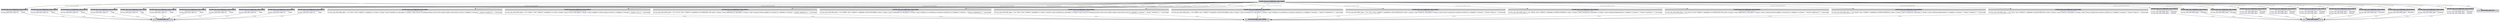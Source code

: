digraph { 
 node [ fontname="DejaVu Sans" ] ; 
	node0 -> node1 [ color=BLACK, label=< <font point-size='10' color='#336633'>rdf:type</font> > ] ;
	node2 -> node3 [ color=BLACK, label=< <font point-size='10' color='#336633'>ns1:has_has_GID-120048_Type-5923</font> > ] ;
	node4 -> node1 [ color=BLACK, label=< <font point-size='10' color='#336633'>rdf:type</font> > ] ;
	node5 -> node6 [ color=BLACK, label=< <font point-size='10' color='#336633'>rdf:type</font> > ] ;
	node7 -> node1 [ color=BLACK, label=< <font point-size='10' color='#336633'>rdf:type</font> > ] ;
	node8 -> node6 [ color=BLACK, label=< <font point-size='10' color='#336633'>rdf:type</font> > ] ;
	node2 -> node9 [ color=BLACK, label=< <font point-size='10' color='#336633'>ns1:has_is_on_GID-103420_Type_5923</font> > ] ;
	node10 -> node11 [ color=BLACK, label=< <font point-size='10' color='#336633'>rdf:type</font> > ] ;
	node13 -> node1 [ color=BLACK, label=< <font point-size='10' color='#336633'>rdf:type</font> > ] ;
	node14 -> node6 [ color=BLACK, label=< <font point-size='10' color='#336633'>rdf:type</font> > ] ;
	node2 -> node16 [ color=BLACK, label=< <font point-size='10' color='#336633'>ns1:has_is_on_GID-103420_Type_5923</font> > ] ;
	node2 -> node17 [ color=BLACK, label=< <font point-size='10' color='#336633'>ns1:has_is_in_GID-132_Type-5923</font> > ] ;
	node2 -> node5 [ color=BLACK, label=< <font point-size='10' color='#336633'>ns1:has_has_GID-120048_Type-5923</font> > ] ;
	node2 -> node19 [ color=BLACK, label=< <font point-size='10' color='#336633'>ns1:has_is_on_GID-103420_Type_5923</font> > ] ;
	node2 -> node20 [ color=BLACK, label=< <font point-size='10' color='#336633'>ns1:has_has_GID-120048_Type-5923</font> > ] ;
	node19 -> node11 [ color=BLACK, label=< <font point-size='10' color='#336633'>rdf:type</font> > ] ;
	node17 -> node1 [ color=BLACK, label=< <font point-size='10' color='#336633'>rdf:type</font> > ] ;
	node2 -> node21 [ color=BLACK, label=< <font point-size='10' color='#336633'>ns1:has_is_on_GID-103420_Type_5923</font> > ] ;
	node3 -> node6 [ color=BLACK, label=< <font point-size='10' color='#336633'>rdf:type</font> > ] ;
	node2 -> node22 [ color=BLACK, label=< <font point-size='10' color='#336633'>ns1:has_is_in_GID-132_Type-5923</font> > ] ;
	node2 -> node23 [ color=BLACK, label=< <font point-size='10' color='#336633'>ns1:has_is_in_GID-132_Type-5923</font> > ] ;
	node2 -> node12 [ color=BLACK, label=< <font point-size='10' color='#336633'>ns1:has_is_in_GID-132_Type-5923</font> > ] ;
	node18 -> node6 [ color=BLACK, label=< <font point-size='10' color='#336633'>rdf:type</font> > ] ;
	node2 -> node25 [ color=BLACK, label=< <font point-size='10' color='#336633'>ns1:has_has_GID-120048_Type-5923</font> > ] ;
	node2 -> node15 [ color=BLACK, label=< <font point-size='10' color='#336633'>ns1:has_is_on_GID-103420_Type_5923</font> > ] ;
	node2 -> node26 [ color=BLACK, label=< <font point-size='10' color='#336633'>ns1:has_is_in_GID-132_Type-5923</font> > ] ;
	node2 -> node24 [ color=BLACK, label=< <font point-size='10' color='#336633'>ns1:has_has_GID-120048_Type-5923</font> > ] ;
	node2 -> node27 [ color=BLACK, label=< <font point-size='10' color='#336633'>ns1:has_is_on_GID-103420_Type_5923</font> > ] ;
	node15 -> node11 [ color=BLACK, label=< <font point-size='10' color='#336633'>rdf:type</font> > ] ;
	node2 -> node28 [ color=BLACK, label=< <font point-size='10' color='#336633'>ns1:has_is_on_GID-103420_Type_5923</font> > ] ;
	node2 -> node29 [ color=BLACK, label=< <font point-size='10' color='#336633'>ns1:has_is_on_GID-103420_Type_5923</font> > ] ;
	node2 -> node14 [ color=BLACK, label=< <font point-size='10' color='#336633'>ns1:has_has_GID-120048_Type-5923</font> > ] ;
	node23 -> node1 [ color=BLACK, label=< <font point-size='10' color='#336633'>rdf:type</font> > ] ;
	node2 -> node30 [ color=BLACK, label=< <font point-size='10' color='#336633'>ns1:has_has_GID-120048_Type-5923</font> > ] ;
	node12 -> node1 [ color=BLACK, label=< <font point-size='10' color='#336633'>rdf:type</font> > ] ;
	node31 -> node1 [ color=BLACK, label=< <font point-size='10' color='#336633'>rdf:type</font> > ] ;
	node20 -> node6 [ color=BLACK, label=< <font point-size='10' color='#336633'>rdf:type</font> > ] ;
	node26 -> node1 [ color=BLACK, label=< <font point-size='10' color='#336633'>rdf:type</font> > ] ;
	node27 -> node11 [ color=BLACK, label=< <font point-size='10' color='#336633'>rdf:type</font> > ] ;
	node2 -> node32 [ color=BLACK, label=< <font point-size='10' color='#336633'>ns1:has_is_on_GID-103420_Type_5923</font> > ] ;
	node33 -> node6 [ color=BLACK, label=< <font point-size='10' color='#336633'>rdf:type</font> > ] ;
	node29 -> node11 [ color=BLACK, label=< <font point-size='10' color='#336633'>rdf:type</font> > ] ;
	node32 -> node11 [ color=BLACK, label=< <font point-size='10' color='#336633'>rdf:type</font> > ] ;
	node21 -> node11 [ color=BLACK, label=< <font point-size='10' color='#336633'>rdf:type</font> > ] ;
	node2 -> node31 [ color=BLACK, label=< <font point-size='10' color='#336633'>ns1:has_is_in_GID-132_Type-5923</font> > ] ;
	node2 -> node4 [ color=BLACK, label=< <font point-size='10' color='#336633'>ns1:has_is_in_GID-132_Type-5923</font> > ] ;
	node2 -> node7 [ color=BLACK, label=< <font point-size='10' color='#336633'>ns1:has_is_in_GID-132_Type-5923</font> > ] ;
	node34 -> node11 [ color=BLACK, label=< <font point-size='10' color='#336633'>rdf:type</font> > ] ;
	node35 -> node1 [ color=BLACK, label=< <font point-size='10' color='#336633'>rdf:type</font> > ] ;
	node2 -> node36 [ color=BLACK, label=< <font point-size='10' color='#336633'>ns1:has_has_GID-120048_Type-5923</font> > ] ;
	node16 -> node11 [ color=BLACK, label=< <font point-size='10' color='#336633'>rdf:type</font> > ] ;
	node28 -> node11 [ color=BLACK, label=< <font point-size='10' color='#336633'>rdf:type</font> > ] ;
	node2 -> node35 [ color=BLACK, label=< <font point-size='10' color='#336633'>ns1:has_is_in_GID-132_Type-5923</font> > ] ;
	node2 -> node37 [ color=BLACK, label=< <font point-size='10' color='#336633'>rdf:type</font> > ] ;
	node2 -> node34 [ color=BLACK, label=< <font point-size='10' color='#336633'>ns1:has_is_on_GID-103420_Type_5923</font> > ] ;
	node24 -> node6 [ color=BLACK, label=< <font point-size='10' color='#336633'>rdf:type</font> > ] ;
	node22 -> node1 [ color=BLACK, label=< <font point-size='10' color='#336633'>rdf:type</font> > ] ;
	node2 -> node0 [ color=BLACK, label=< <font point-size='10' color='#336633'>ns1:has_is_in_GID-132_Type-5923</font> > ] ;
	node2 -> node13 [ color=BLACK, label=< <font point-size='10' color='#336633'>ns1:has_is_in_GID-132_Type-5923</font> > ] ;
	node9 -> node11 [ color=BLACK, label=< <font point-size='10' color='#336633'>rdf:type</font> > ] ;
	node36 -> node6 [ color=BLACK, label=< <font point-size='10' color='#336633'>rdf:type</font> > ] ;
	node2 -> node33 [ color=BLACK, label=< <font point-size='10' color='#336633'>ns1:has_has_GID-120048_Type-5923</font> > ] ;
	node2 -> node8 [ color=BLACK, label=< <font point-size='10' color='#336633'>ns1:has_has_GID-120048_Type-5923</font> > ] ;
	node25 -> node6 [ color=BLACK, label=< <font point-size='10' color='#336633'>rdf:type</font> > ] ;
	node30 -> node6 [ color=BLACK, label=< <font point-size='10' color='#336633'>rdf:type</font> > ] ;
	node2 -> node10 [ color=BLACK, label=< <font point-size='10' color='#336633'>ns1:has_is_on_GID-103420_Type_5923</font> > ] ;
	node2 -> node18 [ color=BLACK, label=< <font point-size='10' color='#336633'>ns1:has_has_GID-120048_Type-5923</font> > ] ;
# f1fe901350c3e4c438f839de1296c62b0b21 node0
node0 [ shape=none, color=black label=< <table color='#666666' cellborder='0' cellspacing='0' border='1'><tr><td colspan='2' bgcolor='grey'><B>f1fe901350c3e4c438f839de1296c62b0b21</B></td></tr><tr><td href='f1fe901350c3e4c438f839de1296c62b0b21' bgcolor='#eeeeee' colspan='2'><font point-size='10' color='#6666ff'>f1fe901350c3e4c438f839de1296c62b0b21</font></td></tr><tr><td align='left'>ns1:has_name_GID-2_Type-132</td><td align='left'>&quot;Sicilia&quot;</td></tr></table> > ] 
# http://knowdive.disi.unitn.it/etype#Location_GID-132 node1
node1 [ shape=none, color=black label=< <table color='#666666' cellborder='0' cellspacing='0' border='1'><tr><td colspan='2' bgcolor='grey'><B>Location_GID-132</B></td></tr><tr><td href='http://knowdive.disi.unitn.it/etype#Location_GID-132' bgcolor='#eeeeee' colspan='2'><font point-size='10' color='#6666ff'>http://knowdive.disi.unitn.it/etype#Location_GID-132</font></td></tr></table> > ] 
# f1fe901350c3e4c438f839de1296c62b0b4 node2
node2 [ shape=none, color=black label=< <table color='#666666' cellborder='0' cellspacing='0' border='1'><tr><td colspan='2' bgcolor='grey'><B>f1fe901350c3e4c438f839de1296c62b0b4</B></td></tr><tr><td href='f1fe901350c3e4c438f839de1296c62b0b4' bgcolor='#eeeeee' colspan='2'><font point-size='10' color='#6666ff'>f1fe901350c3e4c438f839de1296c62b0b4</font></td></tr></table> > ] 
# f1fe901350c3e4c438f839de1296c62b0b22 node3
node3 [ shape=none, color=black label=< <table color='#666666' cellborder='0' cellspacing='0' border='1'><tr><td colspan='2' bgcolor='grey'><B>f1fe901350c3e4c438f839de1296c62b0b22</B></td></tr><tr><td href='f1fe901350c3e4c438f839de1296c62b0b22' bgcolor='#eeeeee' colspan='2'><font point-size='10' color='#6666ff'>f1fe901350c3e4c438f839de1296c62b0b22</font></td></tr><tr><td align='left'>ns1:has_class_GID-43482_Type-1</td><td align='left'>&quot;{&quot;id&quot;:&quot;5813&quot;,&quot;kind&quot;:&quot;CONCEPT&quot;,&quot;probability&quot;:1.0,&quot;name&quot;:{&quot;strings&quot;:{&quot;eng&quot;:[&quot;lockdown&quot;]}},&quot;description&quot;:{&quot;strings&quot;:{&quot;eng&quot;:[&quot;the act of confining prisoners to their cells (usually to regain control during a riot)&quot;]}},&quot;metadata&quot;:{&quot;summary&quot;:&quot;&quot;,&quot;lemma&quot;:&quot;lockdown&quot;}}&quot;^^xsd:Concept</td></tr></table> > ] 
# f1fe901350c3e4c438f839de1296c62b0b29 node4
node4 [ shape=none, color=black label=< <table color='#666666' cellborder='0' cellspacing='0' border='1'><tr><td colspan='2' bgcolor='grey'><B>f1fe901350c3e4c438f839de1296c62b0b29</B></td></tr><tr><td href='f1fe901350c3e4c438f839de1296c62b0b29' bgcolor='#eeeeee' colspan='2'><font point-size='10' color='#6666ff'>f1fe901350c3e4c438f839de1296c62b0b29</font></td></tr><tr><td align='left'>ns1:has_name_GID-2_Type-132</td><td align='left'>&quot;Sicilia&quot;</td></tr></table> > ] 
# f1fe901350c3e4c438f839de1296c62b0b16 node5
node5 [ shape=none, color=black label=< <table color='#666666' cellborder='0' cellspacing='0' border='1'><tr><td colspan='2' bgcolor='grey'><B>f1fe901350c3e4c438f839de1296c62b0b16</B></td></tr><tr><td href='f1fe901350c3e4c438f839de1296c62b0b16' bgcolor='#eeeeee' colspan='2'><font point-size='10' color='#6666ff'>f1fe901350c3e4c438f839de1296c62b0b16</font></td></tr><tr><td align='left'>ns1:has_class_GID-43482_Type-1</td><td align='left'>&quot;{&quot;id&quot;:&quot;46326&quot;,&quot;kind&quot;:&quot;CONCEPT&quot;,&quot;probability&quot;:0.24449877440929413,&quot;name&quot;:{&quot;strings&quot;:{&quot;eng&quot;:[&quot;essential&quot;]}},&quot;description&quot;:{&quot;strings&quot;:{&quot;eng&quot;:[&quot;anything indispensable&quot;]}},&quot;metadata&quot;:{&quot;summary&quot;:&quot;&quot;,&quot;lemma&quot;:&quot;essential&quot;}}&quot;^^xsd:Concept</td></tr></table> > ] 
# http://knowdive.disi.unitn.it/etype#RestrictionType_GID-120048 node6
node6 [ shape=none, color=black label=< <table color='#666666' cellborder='0' cellspacing='0' border='1'><tr><td colspan='2' bgcolor='grey'><B>RestrictionType_GID-120048</B></td></tr><tr><td href='http://knowdive.disi.unitn.it/etype#RestrictionType_GID-120048' bgcolor='#eeeeee' colspan='2'><font point-size='10' color='#6666ff'>http://knowdive.disi.unitn.it/etype#RestrictionType_GID-120048</font></td></tr></table> > ] 
# f1fe901350c3e4c438f839de1296c62b0b3 node7
node7 [ shape=none, color=black label=< <table color='#666666' cellborder='0' cellspacing='0' border='1'><tr><td colspan='2' bgcolor='grey'><B>f1fe901350c3e4c438f839de1296c62b0b3</B></td></tr><tr><td href='f1fe901350c3e4c438f839de1296c62b0b3' bgcolor='#eeeeee' colspan='2'><font point-size='10' color='#6666ff'>f1fe901350c3e4c438f839de1296c62b0b3</font></td></tr><tr><td align='left'>ns1:has_name_GID-2_Type-132</td><td align='left'>&quot;India&quot;</td></tr></table> > ] 
# f1fe901350c3e4c438f839de1296c62b0b8 node8
node8 [ shape=none, color=black label=< <table color='#666666' cellborder='0' cellspacing='0' border='1'><tr><td colspan='2' bgcolor='grey'><B>f1fe901350c3e4c438f839de1296c62b0b8</B></td></tr><tr><td href='f1fe901350c3e4c438f839de1296c62b0b8' bgcolor='#eeeeee' colspan='2'><font point-size='10' color='#6666ff'>f1fe901350c3e4c438f839de1296c62b0b8</font></td></tr><tr><td align='left'>ns1:has_class_GID-43482_Type-1</td><td align='left'>&quot;{&quot;id&quot;:&quot;89909&quot;,&quot;kind&quot;:&quot;CONCEPT&quot;,&quot;probability&quot;:0.639143705368042,&quot;name&quot;:{&quot;strings&quot;:{&quot;eng&quot;:[&quot;institutional&quot;]}},&quot;description&quot;:{&quot;strings&quot;:{&quot;eng&quot;:[&quot;relating to or constituting or involving an institution&quot;]}},&quot;metadata&quot;:{&quot;summary&quot;:&quot;&quot;,&quot;lemma&quot;:&quot;institutional&quot;}}&quot;^^xsd:Concept</td></tr></table> > ] 
# f1fe901350c3e4c438f839de1296c62b0b34 node9
node9 [ shape=none, color=black label=< <table color='#666666' cellborder='0' cellspacing='0' border='1'><tr><td colspan='2' bgcolor='grey'><B>f1fe901350c3e4c438f839de1296c62b0b34</B></td></tr><tr><td href='f1fe901350c3e4c438f839de1296c62b0b34' bgcolor='#eeeeee' colspan='2'><font point-size='10' color='#6666ff'>f1fe901350c3e4c438f839de1296c62b0b34</font></td></tr><tr><td align='left'>ns1:has_class_GID-43482_Type-1</td><td align='left'>&quot;3/22/2020&quot;</td></tr><tr><td align='left'>ns1:has_class_GID-43482_Type-1</td><td align='left'>&quot;5/4/2020&quot;</td></tr></table> > ] 
# f1fe901350c3e4c438f839de1296c62b0b12 node10
node10 [ shape=none, color=black label=< <table color='#666666' cellborder='0' cellspacing='0' border='1'><tr><td colspan='2' bgcolor='grey'><B>f1fe901350c3e4c438f839de1296c62b0b12</B></td></tr><tr><td href='f1fe901350c3e4c438f839de1296c62b0b12' bgcolor='#eeeeee' colspan='2'><font point-size='10' color='#6666ff'>f1fe901350c3e4c438f839de1296c62b0b12</font></td></tr><tr><td align='left'>ns1:has_class_GID-43482_Type-1</td><td align='left'>&quot;3/25/2020&quot;</td></tr></table> > ] 
# http://knowdive.disi.unitn.it/etype#Date_GID-103420 node11
node11 [ shape=none, color=black label=< <table color='#666666' cellborder='0' cellspacing='0' border='1'><tr><td colspan='2' bgcolor='grey'><B>Date_GID-103420</B></td></tr><tr><td href='http://knowdive.disi.unitn.it/etype#Date_GID-103420' bgcolor='#eeeeee' colspan='2'><font point-size='10' color='#6666ff'>http://knowdive.disi.unitn.it/etype#Date_GID-103420</font></td></tr></table> > ] 
# f1fe901350c3e4c438f839de1296c62b0b6 node12
node12 [ shape=none, color=black label=< <table color='#666666' cellborder='0' cellspacing='0' border='1'><tr><td colspan='2' bgcolor='grey'><B>f1fe901350c3e4c438f839de1296c62b0b6</B></td></tr><tr><td href='f1fe901350c3e4c438f839de1296c62b0b6' bgcolor='#eeeeee' colspan='2'><font point-size='10' color='#6666ff'>f1fe901350c3e4c438f839de1296c62b0b6</font></td></tr><tr><td align='left'>ns1:has_name_GID-2_Type-132</td><td align='left'>&quot;India&quot;</td></tr></table> > ] 
# f1fe901350c3e4c438f839de1296c62b0b32 node13
node13 [ shape=none, color=black label=< <table color='#666666' cellborder='0' cellspacing='0' border='1'><tr><td colspan='2' bgcolor='grey'><B>f1fe901350c3e4c438f839de1296c62b0b32</B></td></tr><tr><td href='f1fe901350c3e4c438f839de1296c62b0b32' bgcolor='#eeeeee' colspan='2'><font point-size='10' color='#6666ff'>f1fe901350c3e4c438f839de1296c62b0b32</font></td></tr><tr><td align='left'>ns1:has_name_GID-2_Type-132</td><td align='left'>&quot;Sicilia&quot;</td></tr></table> > ] 
# f1fe901350c3e4c438f839de1296c62b0b33 node14
node14 [ shape=none, color=black label=< <table color='#666666' cellborder='0' cellspacing='0' border='1'><tr><td colspan='2' bgcolor='grey'><B>f1fe901350c3e4c438f839de1296c62b0b33</B></td></tr><tr><td href='f1fe901350c3e4c438f839de1296c62b0b33' bgcolor='#eeeeee' colspan='2'><font point-size='10' color='#6666ff'>f1fe901350c3e4c438f839de1296c62b0b33</font></td></tr><tr><td align='left'>ns1:has_class_GID-43482_Type-1</td><td align='left'>&quot;{&quot;id&quot;:&quot;106411&quot;,&quot;kind&quot;:&quot;CONCEPT&quot;,&quot;probability&quot;:1.0,&quot;name&quot;:{&quot;strings&quot;:{&quot;eng&quot;:[&quot;non&quot;]}},&quot;description&quot;:{&quot;strings&quot;:{&quot;eng&quot;:[&quot;negation of a word or group of words&quot;]}},&quot;metadata&quot;:{&quot;summary&quot;:&quot;&quot;,&quot;lemma&quot;:&quot;non&quot;}}&quot;^^xsd:Concept</td></tr></table> > ] 
# f1fe901350c3e4c438f839de1296c62b0b31 node15
node15 [ shape=none, color=black label=< <table color='#666666' cellborder='0' cellspacing='0' border='1'><tr><td colspan='2' bgcolor='grey'><B>f1fe901350c3e4c438f839de1296c62b0b31</B></td></tr><tr><td href='f1fe901350c3e4c438f839de1296c62b0b31' bgcolor='#eeeeee' colspan='2'><font point-size='10' color='#6666ff'>f1fe901350c3e4c438f839de1296c62b0b31</font></td></tr><tr><td align='left'>ns1:has_class_GID-43482_Type-1</td><td align='left'>&quot;3/22/2020&quot;</td></tr><tr><td align='left'>ns1:has_class_GID-43482_Type-1</td><td align='left'>&quot;5/4/2020&quot;</td></tr></table> > ] 
# f1fe901350c3e4c438f839de1296c62b0b1 node16
node16 [ shape=none, color=black label=< <table color='#666666' cellborder='0' cellspacing='0' border='1'><tr><td colspan='2' bgcolor='grey'><B>f1fe901350c3e4c438f839de1296c62b0b1</B></td></tr><tr><td href='f1fe901350c3e4c438f839de1296c62b0b1' bgcolor='#eeeeee' colspan='2'><font point-size='10' color='#6666ff'>f1fe901350c3e4c438f839de1296c62b0b1</font></td></tr><tr><td align='left'>ns1:has_class_GID-43482_Type-1</td><td align='left'>&quot;3/25/2020&quot;</td></tr></table> > ] 
# f1fe901350c3e4c438f839de1296c62b0b25 node17
node17 [ shape=none, color=black label=< <table color='#666666' cellborder='0' cellspacing='0' border='1'><tr><td colspan='2' bgcolor='grey'><B>f1fe901350c3e4c438f839de1296c62b0b25</B></td></tr><tr><td href='f1fe901350c3e4c438f839de1296c62b0b25' bgcolor='#eeeeee' colspan='2'><font point-size='10' color='#6666ff'>f1fe901350c3e4c438f839de1296c62b0b25</font></td></tr><tr><td align='left'>ns1:has_name_GID-2_Type-132</td><td align='left'>&quot;Sicilia&quot;</td></tr></table> > ] 
# f1fe901350c3e4c438f839de1296c62b0b30 node18
node18 [ shape=none, color=black label=< <table color='#666666' cellborder='0' cellspacing='0' border='1'><tr><td colspan='2' bgcolor='grey'><B>f1fe901350c3e4c438f839de1296c62b0b30</B></td></tr><tr><td href='f1fe901350c3e4c438f839de1296c62b0b30' bgcolor='#eeeeee' colspan='2'><font point-size='10' color='#6666ff'>f1fe901350c3e4c438f839de1296c62b0b30</font></td></tr><tr><td align='left'>ns1:has_class_GID-43482_Type-1</td><td align='left'>&quot;{&quot;id&quot;:&quot;46326&quot;,&quot;kind&quot;:&quot;CONCEPT&quot;,&quot;probability&quot;:0.24449877440929413,&quot;name&quot;:{&quot;strings&quot;:{&quot;eng&quot;:[&quot;essential&quot;]}},&quot;description&quot;:{&quot;strings&quot;:{&quot;eng&quot;:[&quot;anything indispensable&quot;]}},&quot;metadata&quot;:{&quot;summary&quot;:&quot;&quot;,&quot;lemma&quot;:&quot;essential&quot;}}&quot;^^xsd:Concept</td></tr></table> > ] 
# f1fe901350c3e4c438f839de1296c62b0b24 node19
node19 [ shape=none, color=black label=< <table color='#666666' cellborder='0' cellspacing='0' border='1'><tr><td colspan='2' bgcolor='grey'><B>f1fe901350c3e4c438f839de1296c62b0b24</B></td></tr><tr><td href='f1fe901350c3e4c438f839de1296c62b0b24' bgcolor='#eeeeee' colspan='2'><font point-size='10' color='#6666ff'>f1fe901350c3e4c438f839de1296c62b0b24</font></td></tr><tr><td align='left'>ns1:has_class_GID-43482_Type-1</td><td align='left'>&quot;3/22/2020&quot;</td></tr><tr><td align='left'>ns1:has_class_GID-43482_Type-1</td><td align='left'>&quot;5/4/2020&quot;</td></tr></table> > ] 
# f1fe901350c3e4c438f839de1296c62b0b23 node20
node20 [ shape=none, color=black label=< <table color='#666666' cellborder='0' cellspacing='0' border='1'><tr><td colspan='2' bgcolor='grey'><B>f1fe901350c3e4c438f839de1296c62b0b23</B></td></tr><tr><td href='f1fe901350c3e4c438f839de1296c62b0b23' bgcolor='#eeeeee' colspan='2'><font point-size='10' color='#6666ff'>f1fe901350c3e4c438f839de1296c62b0b23</font></td></tr><tr><td align='left'>ns1:has_class_GID-43482_Type-1</td><td align='left'>&quot;{&quot;id&quot;:&quot;89909&quot;,&quot;kind&quot;:&quot;CONCEPT&quot;,&quot;probability&quot;:0.639143705368042,&quot;name&quot;:{&quot;strings&quot;:{&quot;eng&quot;:[&quot;institutional&quot;]}},&quot;description&quot;:{&quot;strings&quot;:{&quot;eng&quot;:[&quot;relating to or constituting or involving an institution&quot;]}},&quot;metadata&quot;:{&quot;summary&quot;:&quot;&quot;,&quot;lemma&quot;:&quot;institutional&quot;}}&quot;^^xsd:Concept</td></tr></table> > ] 
# f1fe901350c3e4c438f839de1296c62b0b27 node21
node21 [ shape=none, color=black label=< <table color='#666666' cellborder='0' cellspacing='0' border='1'><tr><td colspan='2' bgcolor='grey'><B>f1fe901350c3e4c438f839de1296c62b0b27</B></td></tr><tr><td href='f1fe901350c3e4c438f839de1296c62b0b27' bgcolor='#eeeeee' colspan='2'><font point-size='10' color='#6666ff'>f1fe901350c3e4c438f839de1296c62b0b27</font></td></tr><tr><td align='left'>ns1:has_class_GID-43482_Type-1</td><td align='left'>&quot;3/22/2020&quot;</td></tr><tr><td align='left'>ns1:has_class_GID-43482_Type-1</td><td align='left'>&quot;5/4/2020&quot;</td></tr></table> > ] 
# f1fe901350c3e4c438f839de1296c62b0b18 node22
node22 [ shape=none, color=black label=< <table color='#666666' cellborder='0' cellspacing='0' border='1'><tr><td colspan='2' bgcolor='grey'><B>f1fe901350c3e4c438f839de1296c62b0b18</B></td></tr><tr><td href='f1fe901350c3e4c438f839de1296c62b0b18' bgcolor='#eeeeee' colspan='2'><font point-size='10' color='#6666ff'>f1fe901350c3e4c438f839de1296c62b0b18</font></td></tr><tr><td align='left'>ns1:has_name_GID-2_Type-132</td><td align='left'>&quot;Sicilia&quot;</td></tr></table> > ] 
# f1fe901350c3e4c438f839de1296c62b0b10 node23
node23 [ shape=none, color=black label=< <table color='#666666' cellborder='0' cellspacing='0' border='1'><tr><td colspan='2' bgcolor='grey'><B>f1fe901350c3e4c438f839de1296c62b0b10</B></td></tr><tr><td href='f1fe901350c3e4c438f839de1296c62b0b10' bgcolor='#eeeeee' colspan='2'><font point-size='10' color='#6666ff'>f1fe901350c3e4c438f839de1296c62b0b10</font></td></tr><tr><td align='left'>ns1:has_name_GID-2_Type-132</td><td align='left'>&quot;India&quot;</td></tr></table> > ] 
# f1fe901350c3e4c438f839de1296c62b0b11 node24
node24 [ shape=none, color=black label=< <table color='#666666' cellborder='0' cellspacing='0' border='1'><tr><td colspan='2' bgcolor='grey'><B>f1fe901350c3e4c438f839de1296c62b0b11</B></td></tr><tr><td href='f1fe901350c3e4c438f839de1296c62b0b11' bgcolor='#eeeeee' colspan='2'><font point-size='10' color='#6666ff'>f1fe901350c3e4c438f839de1296c62b0b11</font></td></tr><tr><td align='left'>ns1:has_class_GID-43482_Type-1</td><td align='left'>&quot;{&quot;id&quot;:&quot;42714&quot;,&quot;kind&quot;:&quot;CONCEPT&quot;,&quot;probability&quot;:0.2743484079837799,&quot;name&quot;:{&quot;strings&quot;:{&quot;eng&quot;:[&quot;gathering&quot;]}},&quot;description&quot;:{&quot;strings&quot;:{&quot;eng&quot;:[&quot;a group of persons together in one place&quot;]}},&quot;metadata&quot;:{&quot;summary&quot;:&quot;&quot;,&quot;lemma&quot;:&quot;gathering&quot;}}&quot;^^xsd:Concept</td></tr></table> > ] 
# f1fe901350c3e4c438f839de1296c62b0b7 node25
node25 [ shape=none, color=black label=< <table color='#666666' cellborder='0' cellspacing='0' border='1'><tr><td colspan='2' bgcolor='grey'><B>f1fe901350c3e4c438f839de1296c62b0b7</B></td></tr><tr><td href='f1fe901350c3e4c438f839de1296c62b0b7' bgcolor='#eeeeee' colspan='2'><font point-size='10' color='#6666ff'>f1fe901350c3e4c438f839de1296c62b0b7</font></td></tr><tr><td align='left'>ns1:has_class_GID-43482_Type-1</td><td align='left'>&quot;{&quot;id&quot;:&quot;5813&quot;,&quot;kind&quot;:&quot;CONCEPT&quot;,&quot;probability&quot;:1.0,&quot;name&quot;:{&quot;strings&quot;:{&quot;eng&quot;:[&quot;lockdown&quot;]}},&quot;description&quot;:{&quot;strings&quot;:{&quot;eng&quot;:[&quot;the act of confining prisoners to their cells (usually to regain control during a riot)&quot;]}},&quot;metadata&quot;:{&quot;summary&quot;:&quot;&quot;,&quot;lemma&quot;:&quot;lockdown&quot;}}&quot;^^xsd:Concept</td></tr></table> > ] 
# f1fe901350c3e4c438f839de1296c62b0b13 node26
node26 [ shape=none, color=black label=< <table color='#666666' cellborder='0' cellspacing='0' border='1'><tr><td colspan='2' bgcolor='grey'><B>f1fe901350c3e4c438f839de1296c62b0b13</B></td></tr><tr><td href='f1fe901350c3e4c438f839de1296c62b0b13' bgcolor='#eeeeee' colspan='2'><font point-size='10' color='#6666ff'>f1fe901350c3e4c438f839de1296c62b0b13</font></td></tr><tr><td align='left'>ns1:has_name_GID-2_Type-132</td><td align='left'>&quot;India&quot;</td></tr></table> > ] 
# f1fe901350c3e4c438f839de1296c62b0b19 node27
node27 [ shape=none, color=black label=< <table color='#666666' cellborder='0' cellspacing='0' border='1'><tr><td colspan='2' bgcolor='grey'><B>f1fe901350c3e4c438f839de1296c62b0b19</B></td></tr><tr><td href='f1fe901350c3e4c438f839de1296c62b0b19' bgcolor='#eeeeee' colspan='2'><font point-size='10' color='#6666ff'>f1fe901350c3e4c438f839de1296c62b0b19</font></td></tr><tr><td align='left'>ns1:has_class_GID-43482_Type-1</td><td align='left'>&quot;3/22/2020&quot;</td></tr><tr><td align='left'>ns1:has_class_GID-43482_Type-1</td><td align='left'>&quot;5/4/2020&quot;</td></tr></table> > ] 
# f1fe901350c3e4c438f839de1296c62b0b5 node28
node28 [ shape=none, color=black label=< <table color='#666666' cellborder='0' cellspacing='0' border='1'><tr><td colspan='2' bgcolor='grey'><B>f1fe901350c3e4c438f839de1296c62b0b5</B></td></tr><tr><td href='f1fe901350c3e4c438f839de1296c62b0b5' bgcolor='#eeeeee' colspan='2'><font point-size='10' color='#6666ff'>f1fe901350c3e4c438f839de1296c62b0b5</font></td></tr><tr><td align='left'>ns1:has_class_GID-43482_Type-1</td><td align='left'>&quot;3/25/2020&quot;</td></tr></table> > ] 
# f1fe901350c3e4c438f839de1296c62b0b14 node29
node29 [ shape=none, color=black label=< <table color='#666666' cellborder='0' cellspacing='0' border='1'><tr><td colspan='2' bgcolor='grey'><B>f1fe901350c3e4c438f839de1296c62b0b14</B></td></tr><tr><td href='f1fe901350c3e4c438f839de1296c62b0b14' bgcolor='#eeeeee' colspan='2'><font point-size='10' color='#6666ff'>f1fe901350c3e4c438f839de1296c62b0b14</font></td></tr><tr><td align='left'>ns1:has_class_GID-43482_Type-1</td><td align='left'>&quot;3/25/2020&quot;</td></tr></table> > ] 
# f1fe901350c3e4c438f839de1296c62b0b17 node30
node30 [ shape=none, color=black label=< <table color='#666666' cellborder='0' cellspacing='0' border='1'><tr><td colspan='2' bgcolor='grey'><B>f1fe901350c3e4c438f839de1296c62b0b17</B></td></tr><tr><td href='f1fe901350c3e4c438f839de1296c62b0b17' bgcolor='#eeeeee' colspan='2'><font point-size='10' color='#6666ff'>f1fe901350c3e4c438f839de1296c62b0b17</font></td></tr><tr><td align='left'>ns1:has_class_GID-43482_Type-1</td><td align='left'>&quot;{&quot;id&quot;:&quot;1415&quot;,&quot;kind&quot;:&quot;CONCEPT&quot;,&quot;probability&quot;:0.1821267008781433,&quot;name&quot;:{&quot;strings&quot;:{&quot;eng&quot;:[&quot;travel&quot;]}},&quot;description&quot;:{&quot;strings&quot;:{&quot;eng&quot;:[&quot;the act of going from one place to another&quot;]}},&quot;metadata&quot;:{&quot;summary&quot;:&quot;&quot;,&quot;lemma&quot;:&quot;travel&quot;}}&quot;^^xsd:Concept</td></tr></table> > ] 
# f1fe901350c3e4c438f839de1296c62b0b28 node31
node31 [ shape=none, color=black label=< <table color='#666666' cellborder='0' cellspacing='0' border='1'><tr><td colspan='2' bgcolor='grey'><B>f1fe901350c3e4c438f839de1296c62b0b28</B></td></tr><tr><td href='f1fe901350c3e4c438f839de1296c62b0b28' bgcolor='#eeeeee' colspan='2'><font point-size='10' color='#6666ff'>f1fe901350c3e4c438f839de1296c62b0b28</font></td></tr><tr><td align='left'>ns1:has_name_GID-2_Type-132</td><td align='left'>&quot;Sicilia&quot;</td></tr></table> > ] 
# f1fe901350c3e4c438f839de1296c62b0b9 node32
node32 [ shape=none, color=black label=< <table color='#666666' cellborder='0' cellspacing='0' border='1'><tr><td colspan='2' bgcolor='grey'><B>f1fe901350c3e4c438f839de1296c62b0b9</B></td></tr><tr><td href='f1fe901350c3e4c438f839de1296c62b0b9' bgcolor='#eeeeee' colspan='2'><font point-size='10' color='#6666ff'>f1fe901350c3e4c438f839de1296c62b0b9</font></td></tr><tr><td align='left'>ns1:has_class_GID-43482_Type-1</td><td align='left'>&quot;3/25/2020&quot;</td></tr></table> > ] 
# f1fe901350c3e4c438f839de1296c62b0b26 node33
node33 [ shape=none, color=black label=< <table color='#666666' cellborder='0' cellspacing='0' border='1'><tr><td colspan='2' bgcolor='grey'><B>f1fe901350c3e4c438f839de1296c62b0b26</B></td></tr><tr><td href='f1fe901350c3e4c438f839de1296c62b0b26' bgcolor='#eeeeee' colspan='2'><font point-size='10' color='#6666ff'>f1fe901350c3e4c438f839de1296c62b0b26</font></td></tr><tr><td align='left'>ns1:has_class_GID-43482_Type-1</td><td align='left'>&quot;{&quot;id&quot;:&quot;42714&quot;,&quot;kind&quot;:&quot;CONCEPT&quot;,&quot;probability&quot;:0.2743484079837799,&quot;name&quot;:{&quot;strings&quot;:{&quot;eng&quot;:[&quot;gathering&quot;]}},&quot;description&quot;:{&quot;strings&quot;:{&quot;eng&quot;:[&quot;a group of persons together in one place&quot;]}},&quot;metadata&quot;:{&quot;summary&quot;:&quot;&quot;,&quot;lemma&quot;:&quot;gathering&quot;}}&quot;^^xsd:Concept</td></tr></table> > ] 
# f1fe901350c3e4c438f839de1296c62b0b20 node34
node34 [ shape=none, color=black label=< <table color='#666666' cellborder='0' cellspacing='0' border='1'><tr><td colspan='2' bgcolor='grey'><B>f1fe901350c3e4c438f839de1296c62b0b20</B></td></tr><tr><td href='f1fe901350c3e4c438f839de1296c62b0b20' bgcolor='#eeeeee' colspan='2'><font point-size='10' color='#6666ff'>f1fe901350c3e4c438f839de1296c62b0b20</font></td></tr><tr><td align='left'>ns1:has_class_GID-43482_Type-1</td><td align='left'>&quot;3/22/2020&quot;</td></tr><tr><td align='left'>ns1:has_class_GID-43482_Type-1</td><td align='left'>&quot;5/4/2020&quot;</td></tr></table> > ] 
# f1fe901350c3e4c438f839de1296c62b0b15 node35
node35 [ shape=none, color=black label=< <table color='#666666' cellborder='0' cellspacing='0' border='1'><tr><td colspan='2' bgcolor='grey'><B>f1fe901350c3e4c438f839de1296c62b0b15</B></td></tr><tr><td href='f1fe901350c3e4c438f839de1296c62b0b15' bgcolor='#eeeeee' colspan='2'><font point-size='10' color='#6666ff'>f1fe901350c3e4c438f839de1296c62b0b15</font></td></tr><tr><td align='left'>ns1:has_name_GID-2_Type-132</td><td align='left'>&quot;India&quot;</td></tr></table> > ] 
# f1fe901350c3e4c438f839de1296c62b0b2 node36
node36 [ shape=none, color=black label=< <table color='#666666' cellborder='0' cellspacing='0' border='1'><tr><td colspan='2' bgcolor='grey'><B>f1fe901350c3e4c438f839de1296c62b0b2</B></td></tr><tr><td href='f1fe901350c3e4c438f839de1296c62b0b2' bgcolor='#eeeeee' colspan='2'><font point-size='10' color='#6666ff'>f1fe901350c3e4c438f839de1296c62b0b2</font></td></tr><tr><td align='left'>ns1:has_class_GID-43482_Type-1</td><td align='left'>&quot;{&quot;id&quot;:&quot;1415&quot;,&quot;kind&quot;:&quot;CONCEPT&quot;,&quot;probability&quot;:0.1821267008781433,&quot;name&quot;:{&quot;strings&quot;:{&quot;eng&quot;:[&quot;travel&quot;]}},&quot;description&quot;:{&quot;strings&quot;:{&quot;eng&quot;:[&quot;the act of going from one place to another&quot;]}},&quot;metadata&quot;:{&quot;summary&quot;:&quot;&quot;,&quot;lemma&quot;:&quot;travel&quot;}}&quot;^^xsd:Concept</td></tr></table> > ] 
# http://knowdive.disi.unitn.it/etype#Restriction_GID-5923 node37
node37 [ shape=none, color=black label=< <table color='#666666' cellborder='0' cellspacing='0' border='1'><tr><td colspan='2' bgcolor='grey'><B>Restriction_GID-5923</B></td></tr><tr><td href='http://knowdive.disi.unitn.it/etype#Restriction_GID-5923' bgcolor='#eeeeee' colspan='2'><font point-size='10' color='#6666ff'>http://knowdive.disi.unitn.it/etype#Restriction_GID-5923</font></td></tr></table> > ] 
}
